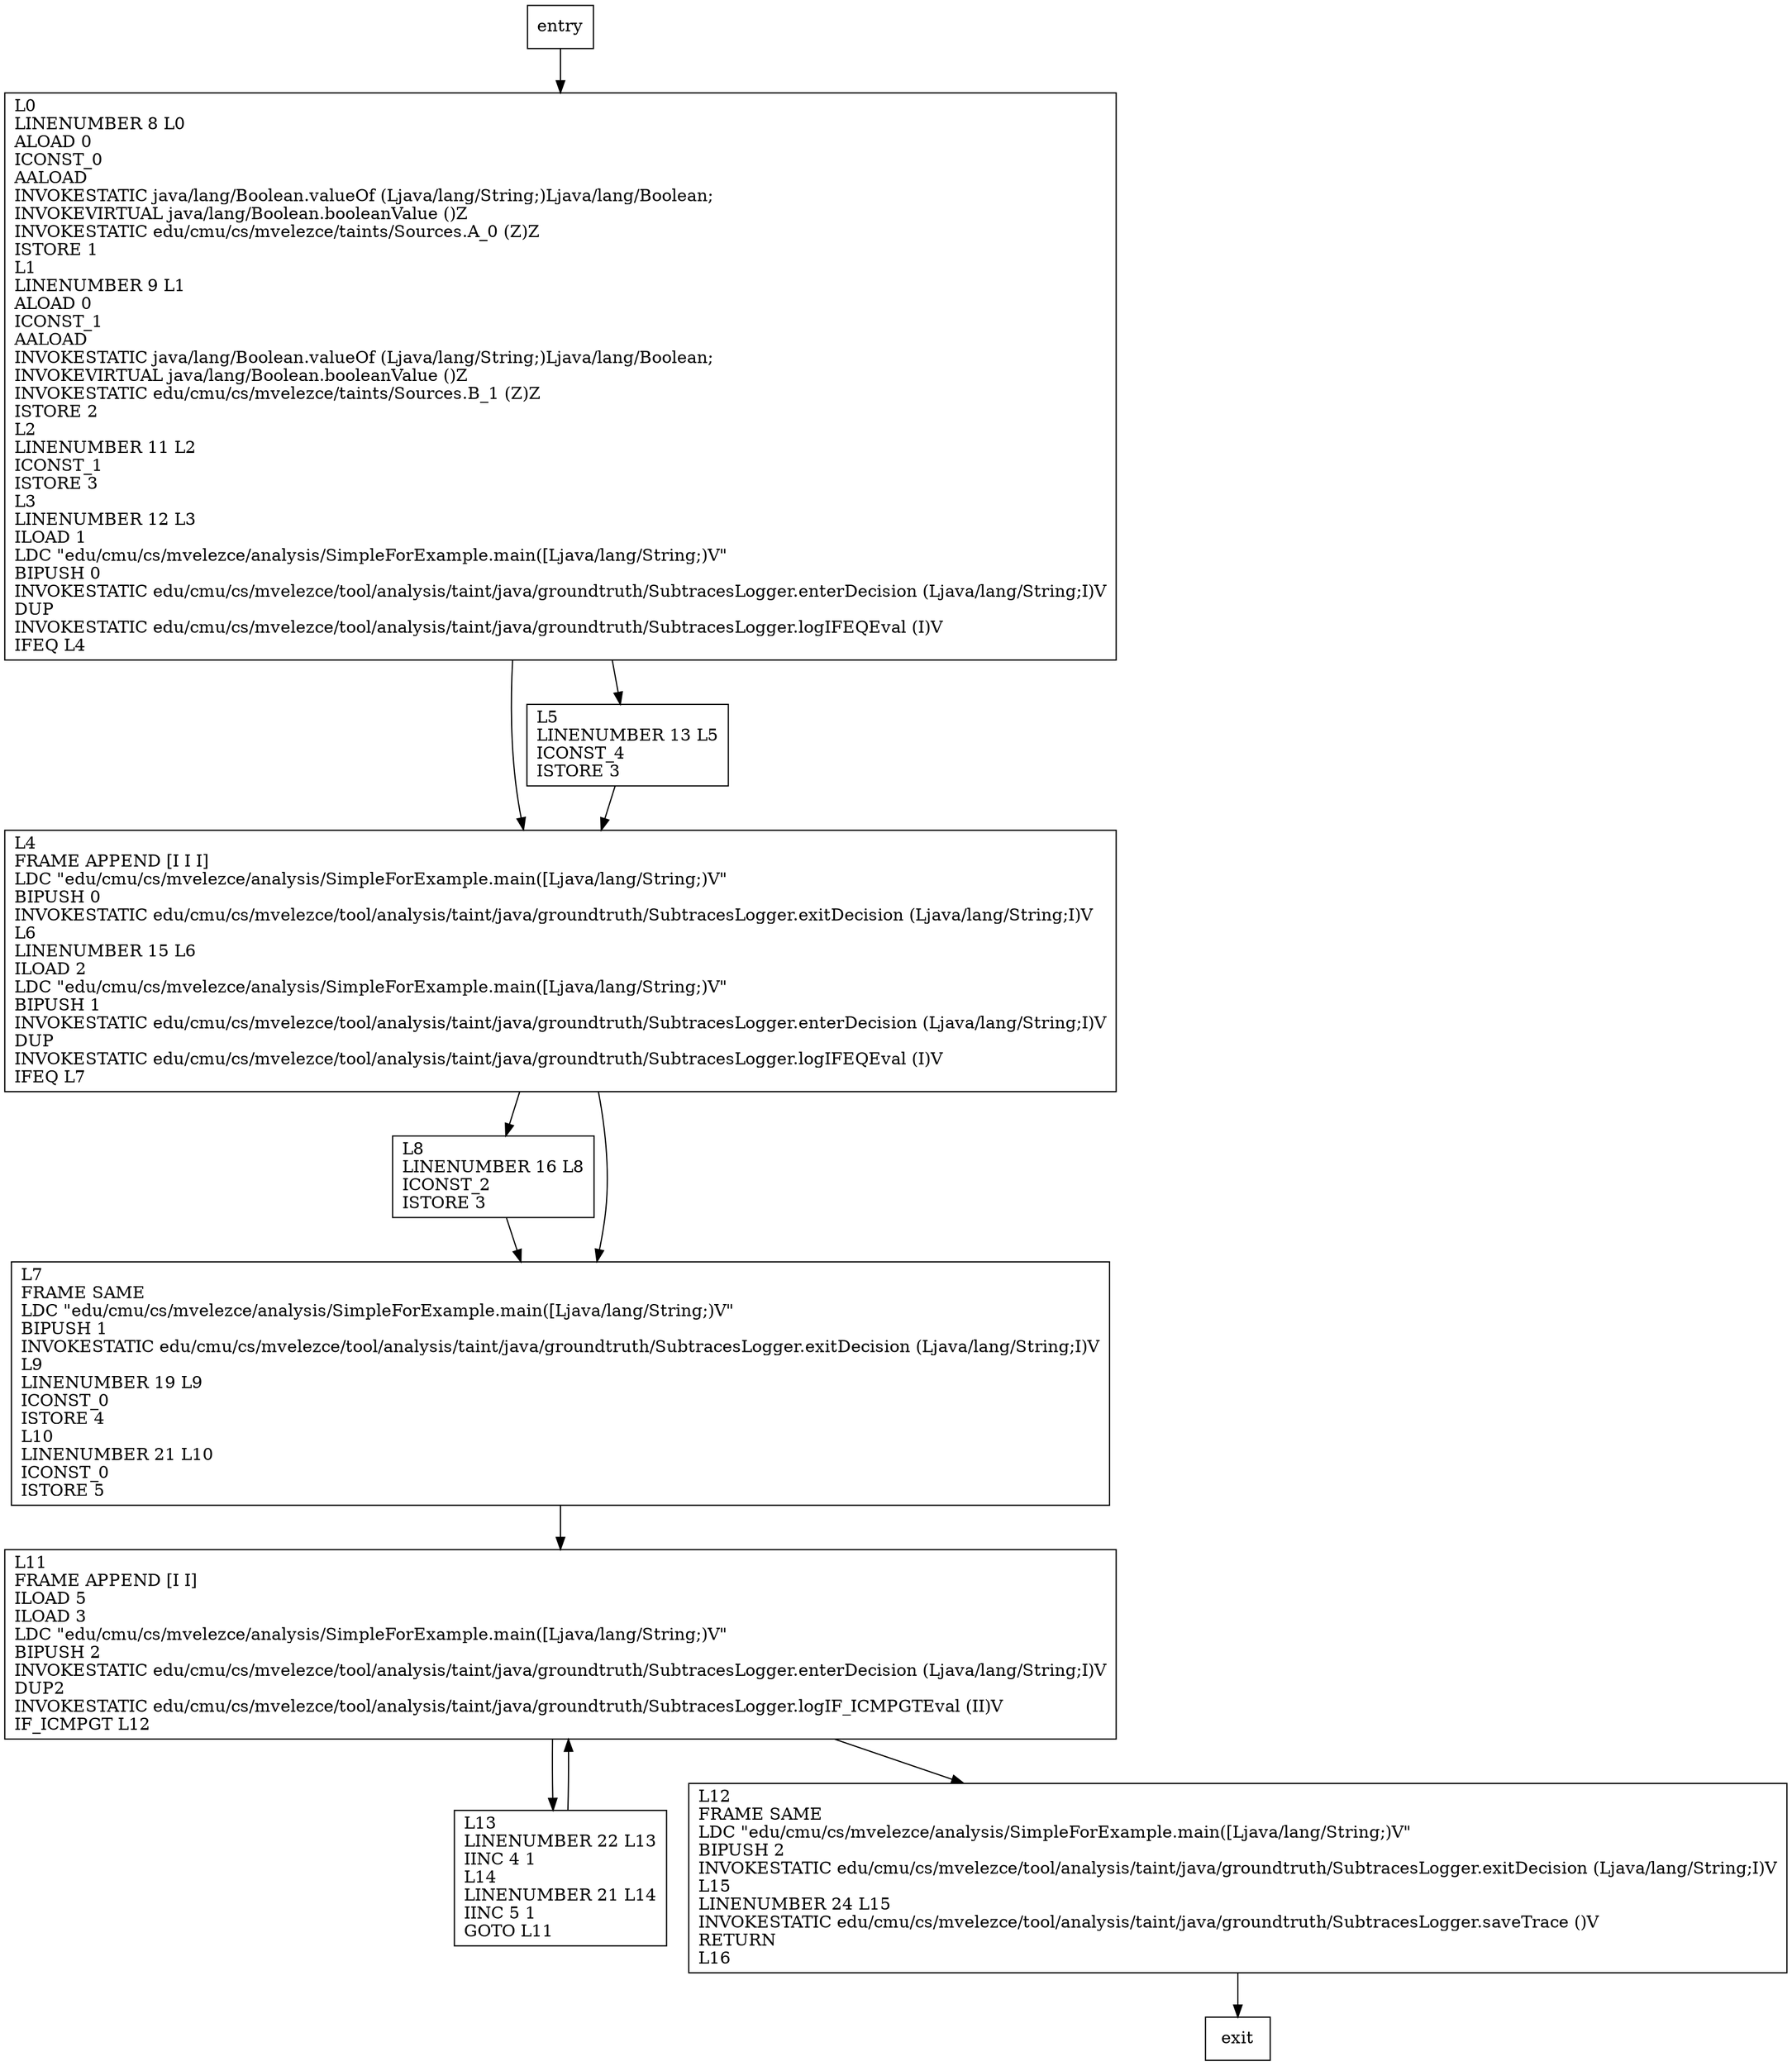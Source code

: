 digraph main {
node [shape=record];
1018487595 [label="L0\lLINENUMBER 8 L0\lALOAD 0\lICONST_0\lAALOAD\lINVOKESTATIC java/lang/Boolean.valueOf (Ljava/lang/String;)Ljava/lang/Boolean;\lINVOKEVIRTUAL java/lang/Boolean.booleanValue ()Z\lINVOKESTATIC edu/cmu/cs/mvelezce/taints/Sources.A_0 (Z)Z\lISTORE 1\lL1\lLINENUMBER 9 L1\lALOAD 0\lICONST_1\lAALOAD\lINVOKESTATIC java/lang/Boolean.valueOf (Ljava/lang/String;)Ljava/lang/Boolean;\lINVOKEVIRTUAL java/lang/Boolean.booleanValue ()Z\lINVOKESTATIC edu/cmu/cs/mvelezce/taints/Sources.B_1 (Z)Z\lISTORE 2\lL2\lLINENUMBER 11 L2\lICONST_1\lISTORE 3\lL3\lLINENUMBER 12 L3\lILOAD 1\lLDC \"edu/cmu/cs/mvelezce/analysis/SimpleForExample.main([Ljava/lang/String;)V\"\lBIPUSH 0\lINVOKESTATIC edu/cmu/cs/mvelezce/tool/analysis/taint/java/groundtruth/SubtracesLogger.enterDecision (Ljava/lang/String;I)V\lDUP\lINVOKESTATIC edu/cmu/cs/mvelezce/tool/analysis/taint/java/groundtruth/SubtracesLogger.logIFEQEval (I)V\lIFEQ L4\l"];
1113321384 [label="L8\lLINENUMBER 16 L8\lICONST_2\lISTORE 3\l"];
1288085340 [label="L4\lFRAME APPEND [I I I]\lLDC \"edu/cmu/cs/mvelezce/analysis/SimpleForExample.main([Ljava/lang/String;)V\"\lBIPUSH 0\lINVOKESTATIC edu/cmu/cs/mvelezce/tool/analysis/taint/java/groundtruth/SubtracesLogger.exitDecision (Ljava/lang/String;I)V\lL6\lLINENUMBER 15 L6\lILOAD 2\lLDC \"edu/cmu/cs/mvelezce/analysis/SimpleForExample.main([Ljava/lang/String;)V\"\lBIPUSH 1\lINVOKESTATIC edu/cmu/cs/mvelezce/tool/analysis/taint/java/groundtruth/SubtracesLogger.enterDecision (Ljava/lang/String;I)V\lDUP\lINVOKESTATIC edu/cmu/cs/mvelezce/tool/analysis/taint/java/groundtruth/SubtracesLogger.logIFEQEval (I)V\lIFEQ L7\l"];
1508761971 [label="L7\lFRAME SAME\lLDC \"edu/cmu/cs/mvelezce/analysis/SimpleForExample.main([Ljava/lang/String;)V\"\lBIPUSH 1\lINVOKESTATIC edu/cmu/cs/mvelezce/tool/analysis/taint/java/groundtruth/SubtracesLogger.exitDecision (Ljava/lang/String;I)V\lL9\lLINENUMBER 19 L9\lICONST_0\lISTORE 4\lL10\lLINENUMBER 21 L10\lICONST_0\lISTORE 5\l"];
1003375478 [label="L13\lLINENUMBER 22 L13\lIINC 4 1\lL14\lLINENUMBER 21 L14\lIINC 5 1\lGOTO L11\l"];
1133117476 [label="L11\lFRAME APPEND [I I]\lILOAD 5\lILOAD 3\lLDC \"edu/cmu/cs/mvelezce/analysis/SimpleForExample.main([Ljava/lang/String;)V\"\lBIPUSH 2\lINVOKESTATIC edu/cmu/cs/mvelezce/tool/analysis/taint/java/groundtruth/SubtracesLogger.enterDecision (Ljava/lang/String;I)V\lDUP2\lINVOKESTATIC edu/cmu/cs/mvelezce/tool/analysis/taint/java/groundtruth/SubtracesLogger.logIF_ICMPGTEval (II)V\lIF_ICMPGT L12\l"];
653640968 [label="L12\lFRAME SAME\lLDC \"edu/cmu/cs/mvelezce/analysis/SimpleForExample.main([Ljava/lang/String;)V\"\lBIPUSH 2\lINVOKESTATIC edu/cmu/cs/mvelezce/tool/analysis/taint/java/groundtruth/SubtracesLogger.exitDecision (Ljava/lang/String;I)V\lL15\lLINENUMBER 24 L15\lINVOKESTATIC edu/cmu/cs/mvelezce/tool/analysis/taint/java/groundtruth/SubtracesLogger.saveTrace ()V\lRETURN\lL16\l"];
696676205 [label="L5\lLINENUMBER 13 L5\lICONST_4\lISTORE 3\l"];
entry;
exit;
1018487595 -> 1288085340;
1018487595 -> 696676205;
entry -> 1018487595;
1113321384 -> 1508761971;
1288085340 -> 1113321384;
1288085340 -> 1508761971;
1508761971 -> 1133117476;
1003375478 -> 1133117476;
1133117476 -> 1003375478;
1133117476 -> 653640968;
653640968 -> exit;
696676205 -> 1288085340;
}
